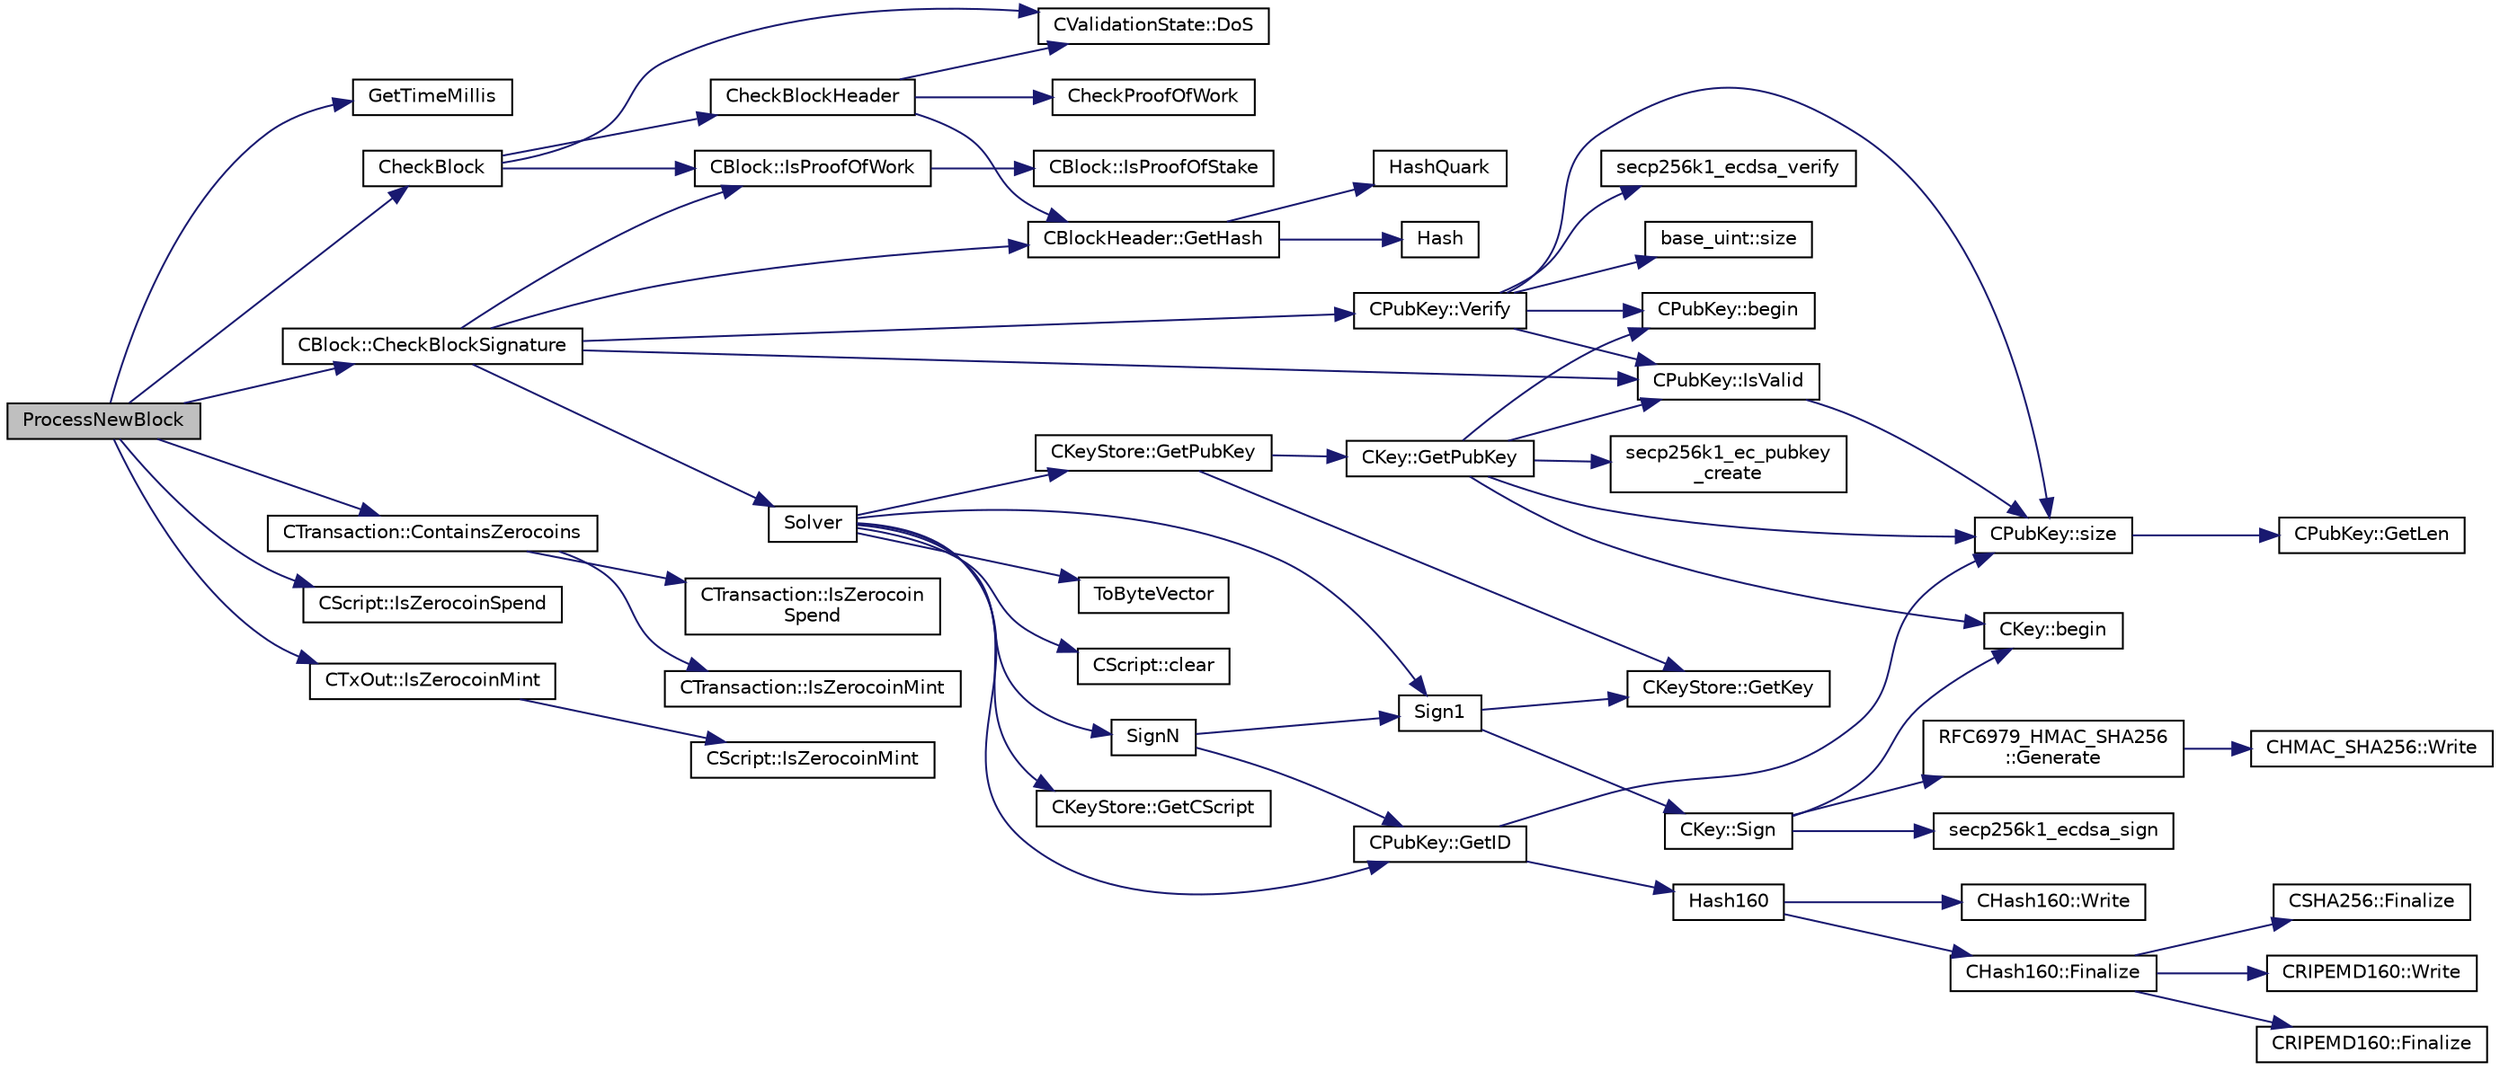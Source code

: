 digraph "ProcessNewBlock"
{
  edge [fontname="Helvetica",fontsize="10",labelfontname="Helvetica",labelfontsize="10"];
  node [fontname="Helvetica",fontsize="10",shape=record];
  rankdir="LR";
  Node980 [label="ProcessNewBlock",height=0.2,width=0.4,color="black", fillcolor="grey75", style="filled", fontcolor="black"];
  Node980 -> Node981 [color="midnightblue",fontsize="10",style="solid",fontname="Helvetica"];
  Node981 [label="GetTimeMillis",height=0.2,width=0.4,color="black", fillcolor="white", style="filled",URL="$utiltime_8cpp.html#a139d0fe6387b9e230a9b8bb12d9b43b9"];
  Node980 -> Node982 [color="midnightblue",fontsize="10",style="solid",fontname="Helvetica"];
  Node982 [label="CheckBlock",height=0.2,width=0.4,color="black", fillcolor="white", style="filled",URL="$main_8cpp.html#ab851628c0f920621eee285c165d28079"];
  Node982 -> Node983 [color="midnightblue",fontsize="10",style="solid",fontname="Helvetica"];
  Node983 [label="CheckBlockHeader",height=0.2,width=0.4,color="black", fillcolor="white", style="filled",URL="$main_8cpp.html#a3726445ea54d47a7f740a4e8f508091a",tooltip="Context-independent validity checks. "];
  Node983 -> Node984 [color="midnightblue",fontsize="10",style="solid",fontname="Helvetica"];
  Node984 [label="CheckProofOfWork",height=0.2,width=0.4,color="black", fillcolor="white", style="filled",URL="$main_8h.html#a20a76dbc6ac5b8a6e0aaef85522b1069",tooltip="Check whether a block hash satisfies the proof-of-work requirement specified by nBits. "];
  Node983 -> Node985 [color="midnightblue",fontsize="10",style="solid",fontname="Helvetica"];
  Node985 [label="CBlockHeader::GetHash",height=0.2,width=0.4,color="black", fillcolor="white", style="filled",URL="$class_c_block_header.html#af0239f86a13f622a826e9eea66b2d7f3"];
  Node985 -> Node986 [color="midnightblue",fontsize="10",style="solid",fontname="Helvetica"];
  Node986 [label="HashQuark",height=0.2,width=0.4,color="black", fillcolor="white", style="filled",URL="$hash_8h.html#a6260894db49a10cb1e7c684172e8d5b2"];
  Node985 -> Node987 [color="midnightblue",fontsize="10",style="solid",fontname="Helvetica"];
  Node987 [label="Hash",height=0.2,width=0.4,color="black", fillcolor="white", style="filled",URL="$hash_8h.html#a12c5e981d7f5f2850027fd5e932eff61",tooltip="Compute the 256-bit hash of a std::string. "];
  Node983 -> Node988 [color="midnightblue",fontsize="10",style="solid",fontname="Helvetica"];
  Node988 [label="CValidationState::DoS",height=0.2,width=0.4,color="black", fillcolor="white", style="filled",URL="$class_c_validation_state.html#a3c6786d00da8d1c5df25b4c3876409e8"];
  Node982 -> Node989 [color="midnightblue",fontsize="10",style="solid",fontname="Helvetica"];
  Node989 [label="CBlock::IsProofOfWork",height=0.2,width=0.4,color="black", fillcolor="white", style="filled",URL="$class_c_block.html#ad3936367b1b6d5289bb60b42967156ea"];
  Node989 -> Node990 [color="midnightblue",fontsize="10",style="solid",fontname="Helvetica"];
  Node990 [label="CBlock::IsProofOfStake",height=0.2,width=0.4,color="black", fillcolor="white", style="filled",URL="$class_c_block.html#ab70bdac61ff8eca54fd29c835cb4f025"];
  Node982 -> Node988 [color="midnightblue",fontsize="10",style="solid",fontname="Helvetica"];
  Node980 -> Node991 [color="midnightblue",fontsize="10",style="solid",fontname="Helvetica"];
  Node991 [label="CTransaction::ContainsZerocoins",height=0.2,width=0.4,color="black", fillcolor="white", style="filled",URL="$class_c_transaction.html#a613051e8e5651a7500cb455f37dd1116"];
  Node991 -> Node992 [color="midnightblue",fontsize="10",style="solid",fontname="Helvetica"];
  Node992 [label="CTransaction::IsZerocoin\lSpend",height=0.2,width=0.4,color="black", fillcolor="white", style="filled",URL="$class_c_transaction.html#a4cda5603795c5f9179d4c8bd43f809cd"];
  Node991 -> Node993 [color="midnightblue",fontsize="10",style="solid",fontname="Helvetica"];
  Node993 [label="CTransaction::IsZerocoinMint",height=0.2,width=0.4,color="black", fillcolor="white", style="filled",URL="$class_c_transaction.html#ab91efb1c2312e6feeecfbbfff11abbb1"];
  Node980 -> Node994 [color="midnightblue",fontsize="10",style="solid",fontname="Helvetica"];
  Node994 [label="CScript::IsZerocoinSpend",height=0.2,width=0.4,color="black", fillcolor="white", style="filled",URL="$class_c_script.html#a84914a83542deece42dda7b22b043c1f"];
  Node980 -> Node995 [color="midnightblue",fontsize="10",style="solid",fontname="Helvetica"];
  Node995 [label="CTxOut::IsZerocoinMint",height=0.2,width=0.4,color="black", fillcolor="white", style="filled",URL="$class_c_tx_out.html#a94d2d89e02ab1e8a7d0c2326aaa35725"];
  Node995 -> Node996 [color="midnightblue",fontsize="10",style="solid",fontname="Helvetica"];
  Node996 [label="CScript::IsZerocoinMint",height=0.2,width=0.4,color="black", fillcolor="white", style="filled",URL="$class_c_script.html#aadeaf93bd9c00abc9e20d082051adac8"];
  Node980 -> Node997 [color="midnightblue",fontsize="10",style="solid",fontname="Helvetica"];
  Node997 [label="CBlock::CheckBlockSignature",height=0.2,width=0.4,color="black", fillcolor="white", style="filled",URL="$class_c_block.html#a2ff0deeda85c23cde1a78365d6fc6c2c"];
  Node997 -> Node989 [color="midnightblue",fontsize="10",style="solid",fontname="Helvetica"];
  Node997 -> Node998 [color="midnightblue",fontsize="10",style="solid",fontname="Helvetica"];
  Node998 [label="Solver",height=0.2,width=0.4,color="black", fillcolor="white", style="filled",URL="$sign_8cpp.html#a8e31b29d5a654a570c493f7aa9c3abd9",tooltip="Sign scriptPubKey with private keys stored in keystore, given transaction hash and hash type..."];
  Node998 -> Node999 [color="midnightblue",fontsize="10",style="solid",fontname="Helvetica"];
  Node999 [label="CScript::clear",height=0.2,width=0.4,color="black", fillcolor="white", style="filled",URL="$class_c_script.html#a7b2baf842621f07c4939408acf63377c"];
  Node998 -> Node1000 [color="midnightblue",fontsize="10",style="solid",fontname="Helvetica"];
  Node1000 [label="CPubKey::GetID",height=0.2,width=0.4,color="black", fillcolor="white", style="filled",URL="$class_c_pub_key.html#a2675f7e6f72eff68e7a5227289feb021",tooltip="Get the KeyID of this public key (hash of its serialization) "];
  Node1000 -> Node1001 [color="midnightblue",fontsize="10",style="solid",fontname="Helvetica"];
  Node1001 [label="Hash160",height=0.2,width=0.4,color="black", fillcolor="white", style="filled",URL="$hash_8h.html#a4490f70ddae16e9e48460a0416a48a6b",tooltip="Compute the 160-bit hash an object. "];
  Node1001 -> Node1002 [color="midnightblue",fontsize="10",style="solid",fontname="Helvetica"];
  Node1002 [label="CHash160::Write",height=0.2,width=0.4,color="black", fillcolor="white", style="filled",URL="$class_c_hash160.html#af56cdd9443013eb68b246aa8450217f2"];
  Node1001 -> Node1003 [color="midnightblue",fontsize="10",style="solid",fontname="Helvetica"];
  Node1003 [label="CHash160::Finalize",height=0.2,width=0.4,color="black", fillcolor="white", style="filled",URL="$class_c_hash160.html#a9bb08e1772002ae1a5d85017ba7952ee"];
  Node1003 -> Node1004 [color="midnightblue",fontsize="10",style="solid",fontname="Helvetica"];
  Node1004 [label="CSHA256::Finalize",height=0.2,width=0.4,color="black", fillcolor="white", style="filled",URL="$class_c_s_h_a256.html#a4259230be0caefa590bc324fc12b9b90"];
  Node1003 -> Node1005 [color="midnightblue",fontsize="10",style="solid",fontname="Helvetica"];
  Node1005 [label="CRIPEMD160::Write",height=0.2,width=0.4,color="black", fillcolor="white", style="filled",URL="$class_c_r_i_p_e_m_d160.html#a221143b9d94af623d07c4f4ba1bf6007"];
  Node1003 -> Node1006 [color="midnightblue",fontsize="10",style="solid",fontname="Helvetica"];
  Node1006 [label="CRIPEMD160::Finalize",height=0.2,width=0.4,color="black", fillcolor="white", style="filled",URL="$class_c_r_i_p_e_m_d160.html#a2a11566fbf9d1339b819833313fc4e51"];
  Node1000 -> Node1007 [color="midnightblue",fontsize="10",style="solid",fontname="Helvetica"];
  Node1007 [label="CPubKey::size",height=0.2,width=0.4,color="black", fillcolor="white", style="filled",URL="$class_c_pub_key.html#a6bb28fcf0a5f799c69f5b7269363b309",tooltip="Simple read-only vector-like interface to the pubkey data. "];
  Node1007 -> Node1008 [color="midnightblue",fontsize="10",style="solid",fontname="Helvetica"];
  Node1008 [label="CPubKey::GetLen",height=0.2,width=0.4,color="black", fillcolor="white", style="filled",URL="$class_c_pub_key.html#a7dc71b3f037c84268dc22de97d7b65fb",tooltip="Compute the length of a pubkey with a given first byte. "];
  Node998 -> Node1009 [color="midnightblue",fontsize="10",style="solid",fontname="Helvetica"];
  Node1009 [label="Sign1",height=0.2,width=0.4,color="black", fillcolor="white", style="filled",URL="$sign_8cpp.html#a69a9e5f9a88e729142cf556292154f2f"];
  Node1009 -> Node1010 [color="midnightblue",fontsize="10",style="solid",fontname="Helvetica"];
  Node1010 [label="CKeyStore::GetKey",height=0.2,width=0.4,color="black", fillcolor="white", style="filled",URL="$class_c_key_store.html#a2dffca468fef2e5da2e42a7c983d968a"];
  Node1009 -> Node1011 [color="midnightblue",fontsize="10",style="solid",fontname="Helvetica"];
  Node1011 [label="CKey::Sign",height=0.2,width=0.4,color="black", fillcolor="white", style="filled",URL="$class_c_key.html#aa9b184a4a71d3e1a40aab360cf68e86c",tooltip="Create a DER-serialized signature. "];
  Node1011 -> Node1012 [color="midnightblue",fontsize="10",style="solid",fontname="Helvetica"];
  Node1012 [label="CKey::begin",height=0.2,width=0.4,color="black", fillcolor="white", style="filled",URL="$class_c_key.html#ab8dee0ad9d933304a22284ee40040847"];
  Node1011 -> Node1013 [color="midnightblue",fontsize="10",style="solid",fontname="Helvetica"];
  Node1013 [label="RFC6979_HMAC_SHA256\l::Generate",height=0.2,width=0.4,color="black", fillcolor="white", style="filled",URL="$class_r_f_c6979___h_m_a_c___s_h_a256.html#a9f841d552097f528631538e9939e0f70",tooltip="Generate a byte array. "];
  Node1013 -> Node1014 [color="midnightblue",fontsize="10",style="solid",fontname="Helvetica"];
  Node1014 [label="CHMAC_SHA256::Write",height=0.2,width=0.4,color="black", fillcolor="white", style="filled",URL="$class_c_h_m_a_c___s_h_a256.html#a24ac9cf00e60d8028ab79df4aed984ff"];
  Node1011 -> Node1015 [color="midnightblue",fontsize="10",style="solid",fontname="Helvetica"];
  Node1015 [label="secp256k1_ecdsa_sign",height=0.2,width=0.4,color="black", fillcolor="white", style="filled",URL="$secp256k1_8h.html#a404cd9e314fed41b71233ff8beb4703f",tooltip="Create an ECDSA signature. "];
  Node998 -> Node1016 [color="midnightblue",fontsize="10",style="solid",fontname="Helvetica"];
  Node1016 [label="CKeyStore::GetPubKey",height=0.2,width=0.4,color="black", fillcolor="white", style="filled",URL="$class_c_key_store.html#ab83687ea4c9df138b21f6ec3e9809f42"];
  Node1016 -> Node1010 [color="midnightblue",fontsize="10",style="solid",fontname="Helvetica"];
  Node1016 -> Node1017 [color="midnightblue",fontsize="10",style="solid",fontname="Helvetica"];
  Node1017 [label="CKey::GetPubKey",height=0.2,width=0.4,color="black", fillcolor="white", style="filled",URL="$class_c_key.html#aa1085c59603a62db6ec776300f250337",tooltip="Compute the public key from a private key. "];
  Node1017 -> Node1018 [color="midnightblue",fontsize="10",style="solid",fontname="Helvetica"];
  Node1018 [label="secp256k1_ec_pubkey\l_create",height=0.2,width=0.4,color="black", fillcolor="white", style="filled",URL="$secp256k1_8h.html#a22e1ef593e0d06d40b4f233e91447aa3",tooltip="Compute the public key for a secret key. "];
  Node1017 -> Node1019 [color="midnightblue",fontsize="10",style="solid",fontname="Helvetica"];
  Node1019 [label="CPubKey::begin",height=0.2,width=0.4,color="black", fillcolor="white", style="filled",URL="$class_c_pub_key.html#a859ab9909d68092d6d4fc739237ab358"];
  Node1017 -> Node1012 [color="midnightblue",fontsize="10",style="solid",fontname="Helvetica"];
  Node1017 -> Node1007 [color="midnightblue",fontsize="10",style="solid",fontname="Helvetica"];
  Node1017 -> Node1020 [color="midnightblue",fontsize="10",style="solid",fontname="Helvetica"];
  Node1020 [label="CPubKey::IsValid",height=0.2,width=0.4,color="black", fillcolor="white", style="filled",URL="$class_c_pub_key.html#a4fa94293cf8577fd039b9a133f6c7f30"];
  Node1020 -> Node1007 [color="midnightblue",fontsize="10",style="solid",fontname="Helvetica"];
  Node998 -> Node1021 [color="midnightblue",fontsize="10",style="solid",fontname="Helvetica"];
  Node1021 [label="ToByteVector",height=0.2,width=0.4,color="black", fillcolor="white", style="filled",URL="$script_8h.html#a54e10bc63d490dd5d39d245102b81359"];
  Node998 -> Node1022 [color="midnightblue",fontsize="10",style="solid",fontname="Helvetica"];
  Node1022 [label="CKeyStore::GetCScript",height=0.2,width=0.4,color="black", fillcolor="white", style="filled",URL="$class_c_key_store.html#ae6bf4dbeb0705e199250e48aa5d34264"];
  Node998 -> Node1023 [color="midnightblue",fontsize="10",style="solid",fontname="Helvetica"];
  Node1023 [label="SignN",height=0.2,width=0.4,color="black", fillcolor="white", style="filled",URL="$sign_8cpp.html#a2230b054e152c344e60125bf7f994473"];
  Node1023 -> Node1000 [color="midnightblue",fontsize="10",style="solid",fontname="Helvetica"];
  Node1023 -> Node1009 [color="midnightblue",fontsize="10",style="solid",fontname="Helvetica"];
  Node997 -> Node1020 [color="midnightblue",fontsize="10",style="solid",fontname="Helvetica"];
  Node997 -> Node1024 [color="midnightblue",fontsize="10",style="solid",fontname="Helvetica"];
  Node1024 [label="CPubKey::Verify",height=0.2,width=0.4,color="black", fillcolor="white", style="filled",URL="$class_c_pub_key.html#a5b3fef213b227394ca9d0a1e3baa957e",tooltip="Verify a DER signature (~72 bytes). "];
  Node1024 -> Node1020 [color="midnightblue",fontsize="10",style="solid",fontname="Helvetica"];
  Node1024 -> Node1025 [color="midnightblue",fontsize="10",style="solid",fontname="Helvetica"];
  Node1025 [label="secp256k1_ecdsa_verify",height=0.2,width=0.4,color="black", fillcolor="white", style="filled",URL="$secp256k1_8h.html#a036c40da27ed92a1054da4226660127a",tooltip="Verify an ECDSA signature. "];
  Node1024 -> Node1026 [color="midnightblue",fontsize="10",style="solid",fontname="Helvetica"];
  Node1026 [label="base_uint::size",height=0.2,width=0.4,color="black", fillcolor="white", style="filled",URL="$classbase__uint.html#a1f49b034e686269601ea89b0319b8004"];
  Node1024 -> Node1019 [color="midnightblue",fontsize="10",style="solid",fontname="Helvetica"];
  Node1024 -> Node1007 [color="midnightblue",fontsize="10",style="solid",fontname="Helvetica"];
  Node997 -> Node985 [color="midnightblue",fontsize="10",style="solid",fontname="Helvetica"];
}
